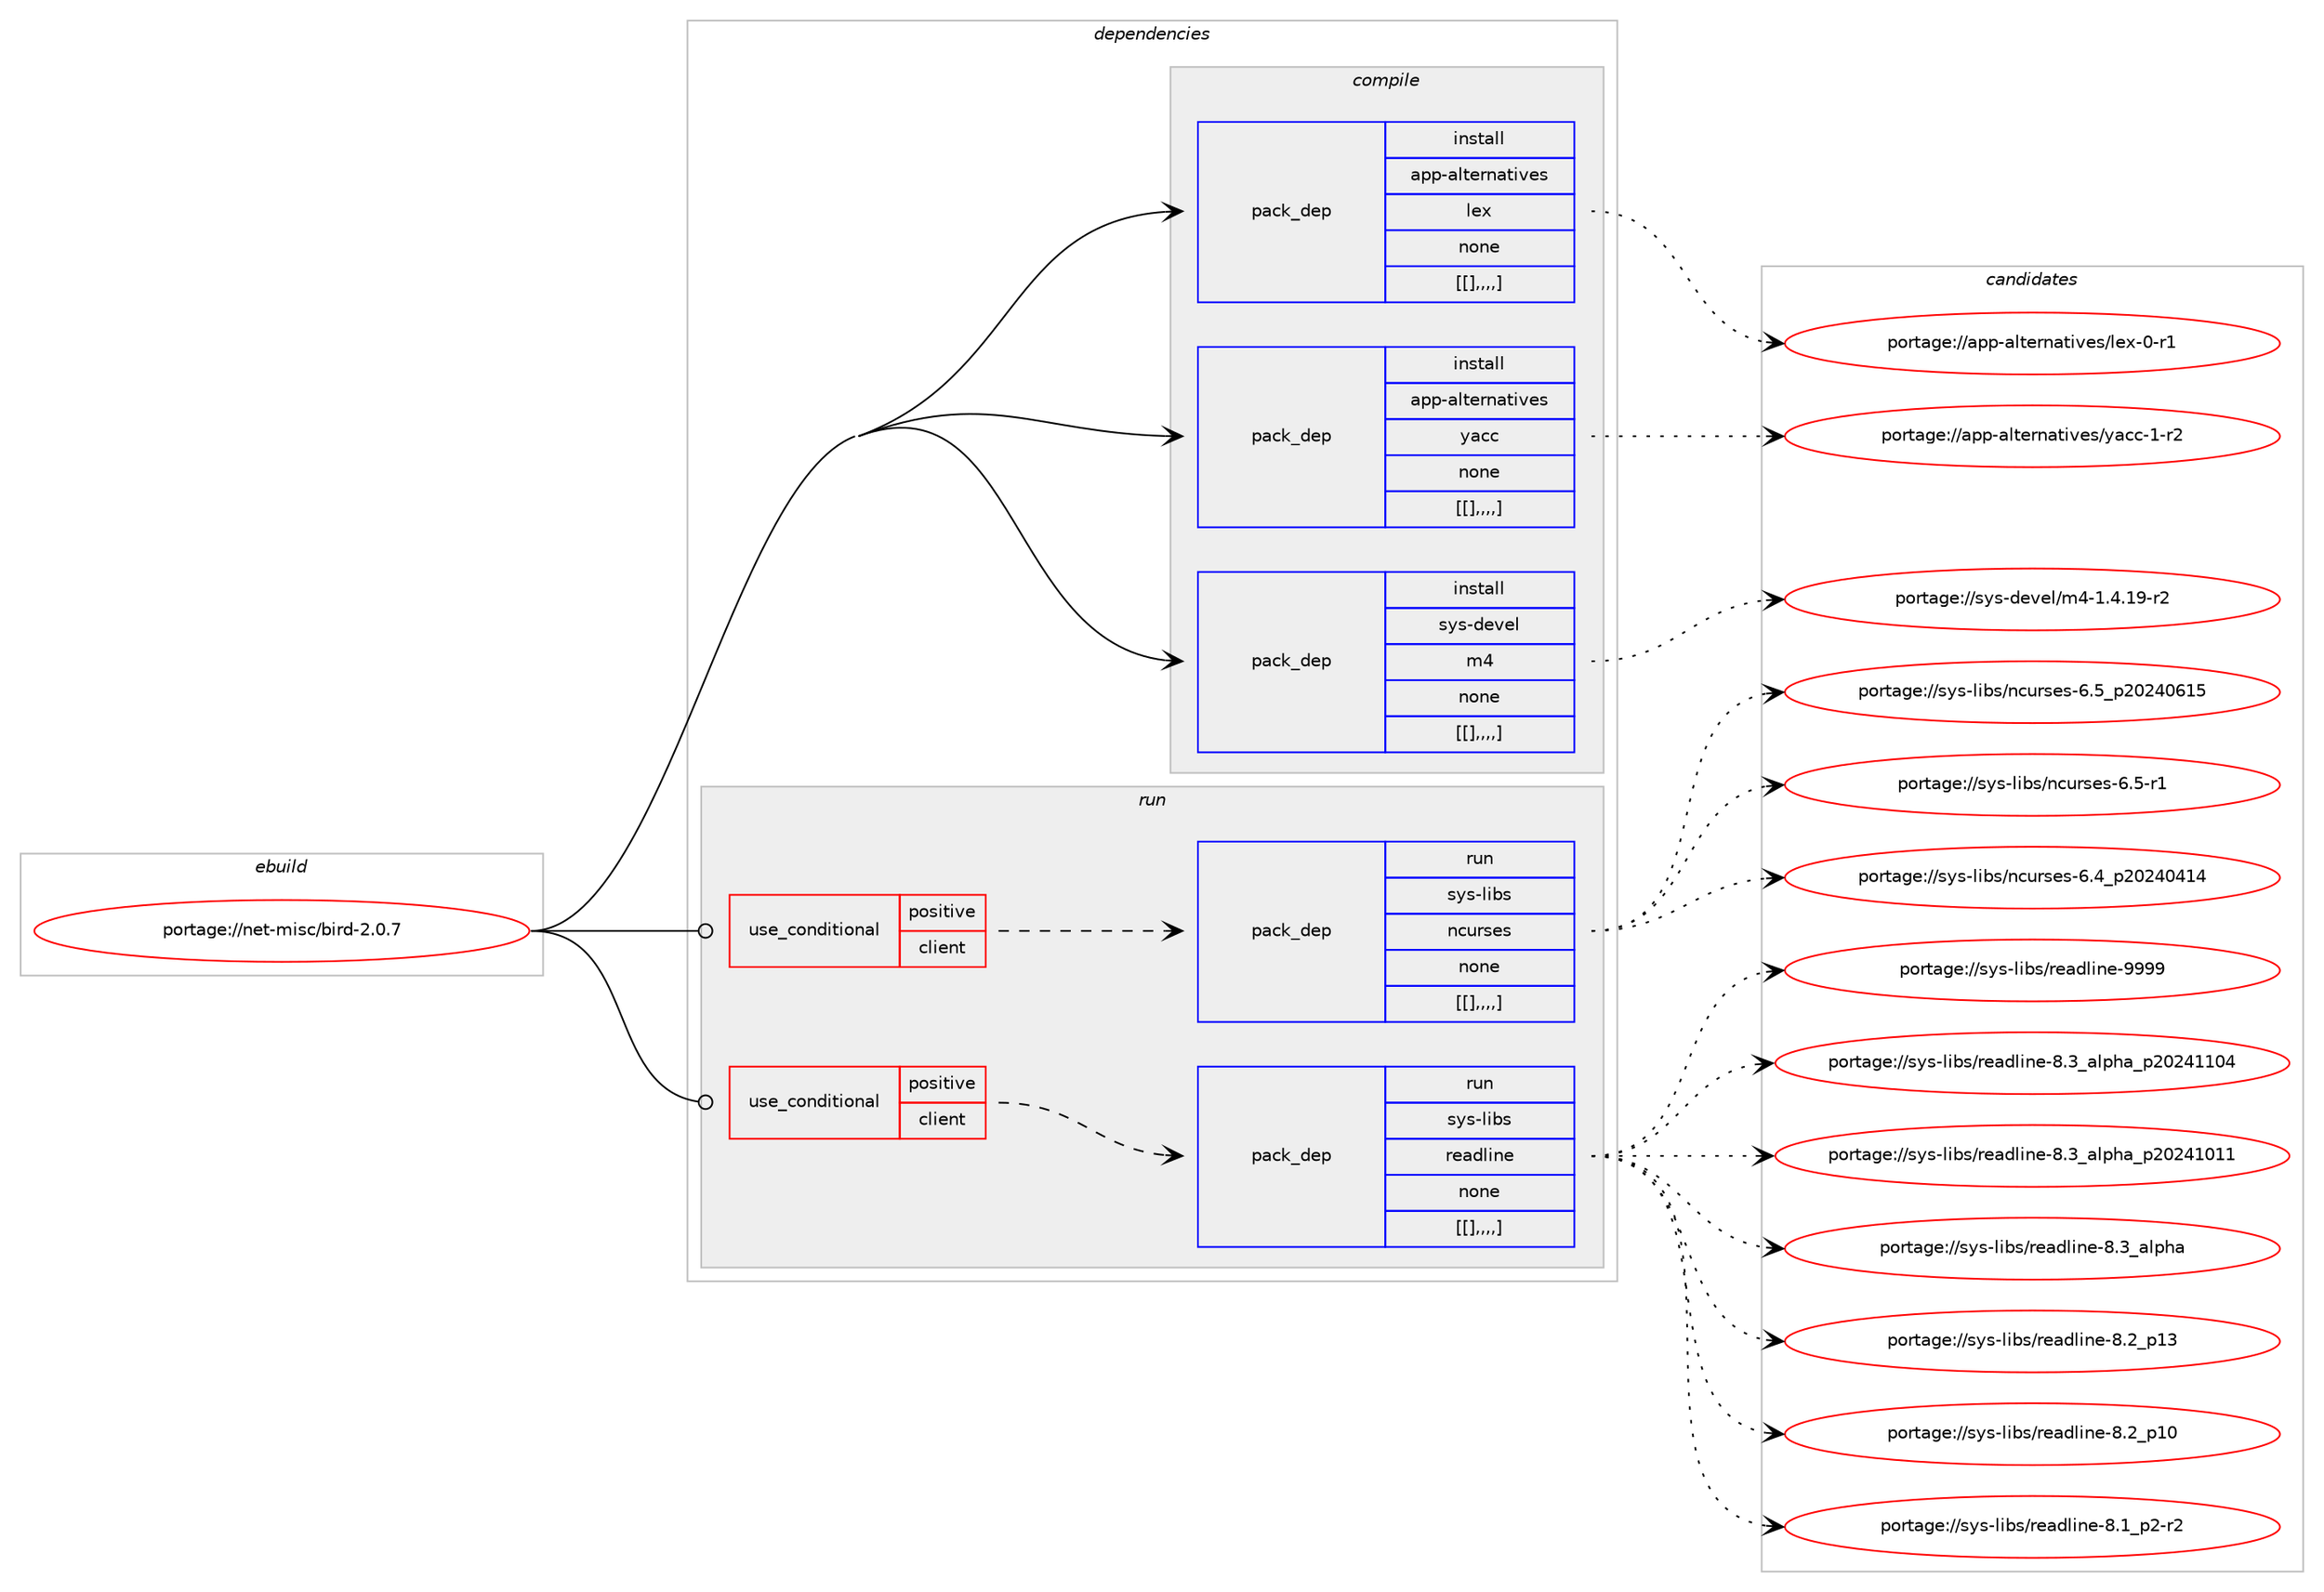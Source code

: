 digraph prolog {

# *************
# Graph options
# *************

newrank=true;
concentrate=true;
compound=true;
graph [rankdir=LR,fontname=Helvetica,fontsize=10,ranksep=1.5];#, ranksep=2.5, nodesep=0.2];
edge  [arrowhead=vee];
node  [fontname=Helvetica,fontsize=10];

# **********
# The ebuild
# **********

subgraph cluster_leftcol {
color=gray;
label=<<i>ebuild</i>>;
id [label="portage://net-misc/bird-2.0.7", color=red, width=4, href="../net-misc/bird-2.0.7.svg"];
}

# ****************
# The dependencies
# ****************

subgraph cluster_midcol {
color=gray;
label=<<i>dependencies</i>>;
subgraph cluster_compile {
fillcolor="#eeeeee";
style=filled;
label=<<i>compile</i>>;
subgraph pack144 {
dependency189 [label=<<TABLE BORDER="0" CELLBORDER="1" CELLSPACING="0" CELLPADDING="4" WIDTH="220"><TR><TD ROWSPAN="6" CELLPADDING="30">pack_dep</TD></TR><TR><TD WIDTH="110">install</TD></TR><TR><TD>app-alternatives</TD></TR><TR><TD>lex</TD></TR><TR><TD>none</TD></TR><TR><TD>[[],,,,]</TD></TR></TABLE>>, shape=none, color=blue];
}
id:e -> dependency189:w [weight=20,style="solid",arrowhead="vee"];
subgraph pack148 {
dependency194 [label=<<TABLE BORDER="0" CELLBORDER="1" CELLSPACING="0" CELLPADDING="4" WIDTH="220"><TR><TD ROWSPAN="6" CELLPADDING="30">pack_dep</TD></TR><TR><TD WIDTH="110">install</TD></TR><TR><TD>app-alternatives</TD></TR><TR><TD>yacc</TD></TR><TR><TD>none</TD></TR><TR><TD>[[],,,,]</TD></TR></TABLE>>, shape=none, color=blue];
}
id:e -> dependency194:w [weight=20,style="solid",arrowhead="vee"];
subgraph pack150 {
dependency196 [label=<<TABLE BORDER="0" CELLBORDER="1" CELLSPACING="0" CELLPADDING="4" WIDTH="220"><TR><TD ROWSPAN="6" CELLPADDING="30">pack_dep</TD></TR><TR><TD WIDTH="110">install</TD></TR><TR><TD>sys-devel</TD></TR><TR><TD>m4</TD></TR><TR><TD>none</TD></TR><TR><TD>[[],,,,]</TD></TR></TABLE>>, shape=none, color=blue];
}
id:e -> dependency196:w [weight=20,style="solid",arrowhead="vee"];
}
subgraph cluster_compileandrun {
fillcolor="#eeeeee";
style=filled;
label=<<i>compile and run</i>>;
}
subgraph cluster_run {
fillcolor="#eeeeee";
style=filled;
label=<<i>run</i>>;
subgraph cond51 {
dependency203 [label=<<TABLE BORDER="0" CELLBORDER="1" CELLSPACING="0" CELLPADDING="4"><TR><TD ROWSPAN="3" CELLPADDING="10">use_conditional</TD></TR><TR><TD>positive</TD></TR><TR><TD>client</TD></TR></TABLE>>, shape=none, color=red];
subgraph pack154 {
dependency204 [label=<<TABLE BORDER="0" CELLBORDER="1" CELLSPACING="0" CELLPADDING="4" WIDTH="220"><TR><TD ROWSPAN="6" CELLPADDING="30">pack_dep</TD></TR><TR><TD WIDTH="110">run</TD></TR><TR><TD>sys-libs</TD></TR><TR><TD>ncurses</TD></TR><TR><TD>none</TD></TR><TR><TD>[[],,,,]</TD></TR></TABLE>>, shape=none, color=blue];
}
dependency203:e -> dependency204:w [weight=20,style="dashed",arrowhead="vee"];
}
id:e -> dependency203:w [weight=20,style="solid",arrowhead="odot"];
subgraph cond52 {
dependency209 [label=<<TABLE BORDER="0" CELLBORDER="1" CELLSPACING="0" CELLPADDING="4"><TR><TD ROWSPAN="3" CELLPADDING="10">use_conditional</TD></TR><TR><TD>positive</TD></TR><TR><TD>client</TD></TR></TABLE>>, shape=none, color=red];
subgraph pack161 {
dependency213 [label=<<TABLE BORDER="0" CELLBORDER="1" CELLSPACING="0" CELLPADDING="4" WIDTH="220"><TR><TD ROWSPAN="6" CELLPADDING="30">pack_dep</TD></TR><TR><TD WIDTH="110">run</TD></TR><TR><TD>sys-libs</TD></TR><TR><TD>readline</TD></TR><TR><TD>none</TD></TR><TR><TD>[[],,,,]</TD></TR></TABLE>>, shape=none, color=blue];
}
dependency209:e -> dependency213:w [weight=20,style="dashed",arrowhead="vee"];
}
id:e -> dependency209:w [weight=20,style="solid",arrowhead="odot"];
}
}

# **************
# The candidates
# **************

subgraph cluster_choices {
rank=same;
color=gray;
label=<<i>candidates</i>>;

subgraph choice78 {
color=black;
nodesep=1;
choice971121124597108116101114110971161051181011154710810112045484511449 [label="portage://app-alternatives/lex-0-r1", color=red, width=4,href="../app-alternatives/lex-0-r1.svg"];
dependency189:e -> choice971121124597108116101114110971161051181011154710810112045484511449:w [style=dotted,weight="100"];
}
subgraph choice79 {
color=black;
nodesep=1;
choice971121124597108116101114110971161051181011154712197999945494511450 [label="portage://app-alternatives/yacc-1-r2", color=red, width=4,href="../app-alternatives/yacc-1-r2.svg"];
dependency194:e -> choice971121124597108116101114110971161051181011154712197999945494511450:w [style=dotted,weight="100"];
}
subgraph choice90 {
color=black;
nodesep=1;
choice115121115451001011181011084710952454946524649574511450 [label="portage://sys-devel/m4-1.4.19-r2", color=red, width=4,href="../sys-devel/m4-1.4.19-r2.svg"];
dependency196:e -> choice115121115451001011181011084710952454946524649574511450:w [style=dotted,weight="100"];
}
subgraph choice93 {
color=black;
nodesep=1;
choice1151211154510810598115471109911711411510111545544653951125048505248544953 [label="portage://sys-libs/ncurses-6.5_p20240615", color=red, width=4,href="../sys-libs/ncurses-6.5_p20240615.svg"];
choice11512111545108105981154711099117114115101115455446534511449 [label="portage://sys-libs/ncurses-6.5-r1", color=red, width=4,href="../sys-libs/ncurses-6.5-r1.svg"];
choice1151211154510810598115471109911711411510111545544652951125048505248524952 [label="portage://sys-libs/ncurses-6.4_p20240414", color=red, width=4,href="../sys-libs/ncurses-6.4_p20240414.svg"];
dependency204:e -> choice1151211154510810598115471109911711411510111545544653951125048505248544953:w [style=dotted,weight="100"];
dependency204:e -> choice11512111545108105981154711099117114115101115455446534511449:w [style=dotted,weight="100"];
dependency204:e -> choice1151211154510810598115471109911711411510111545544652951125048505248524952:w [style=dotted,weight="100"];
}
subgraph choice97 {
color=black;
nodesep=1;
choice115121115451081059811547114101971001081051101014557575757 [label="portage://sys-libs/readline-9999", color=red, width=4,href="../sys-libs/readline-9999.svg"];
choice1151211154510810598115471141019710010810511010145564651959710811210497951125048505249494852 [label="portage://sys-libs/readline-8.3_alpha_p20241104", color=red, width=4,href="../sys-libs/readline-8.3_alpha_p20241104.svg"];
choice1151211154510810598115471141019710010810511010145564651959710811210497951125048505249484949 [label="portage://sys-libs/readline-8.3_alpha_p20241011", color=red, width=4,href="../sys-libs/readline-8.3_alpha_p20241011.svg"];
choice1151211154510810598115471141019710010810511010145564651959710811210497 [label="portage://sys-libs/readline-8.3_alpha", color=red, width=4,href="../sys-libs/readline-8.3_alpha.svg"];
choice1151211154510810598115471141019710010810511010145564650951124951 [label="portage://sys-libs/readline-8.2_p13", color=red, width=4,href="../sys-libs/readline-8.2_p13.svg"];
choice1151211154510810598115471141019710010810511010145564650951124948 [label="portage://sys-libs/readline-8.2_p10", color=red, width=4,href="../sys-libs/readline-8.2_p10.svg"];
choice115121115451081059811547114101971001081051101014556464995112504511450 [label="portage://sys-libs/readline-8.1_p2-r2", color=red, width=4,href="../sys-libs/readline-8.1_p2-r2.svg"];
dependency213:e -> choice115121115451081059811547114101971001081051101014557575757:w [style=dotted,weight="100"];
dependency213:e -> choice1151211154510810598115471141019710010810511010145564651959710811210497951125048505249494852:w [style=dotted,weight="100"];
dependency213:e -> choice1151211154510810598115471141019710010810511010145564651959710811210497951125048505249484949:w [style=dotted,weight="100"];
dependency213:e -> choice1151211154510810598115471141019710010810511010145564651959710811210497:w [style=dotted,weight="100"];
dependency213:e -> choice1151211154510810598115471141019710010810511010145564650951124951:w [style=dotted,weight="100"];
dependency213:e -> choice1151211154510810598115471141019710010810511010145564650951124948:w [style=dotted,weight="100"];
dependency213:e -> choice115121115451081059811547114101971001081051101014556464995112504511450:w [style=dotted,weight="100"];
}
}

}
